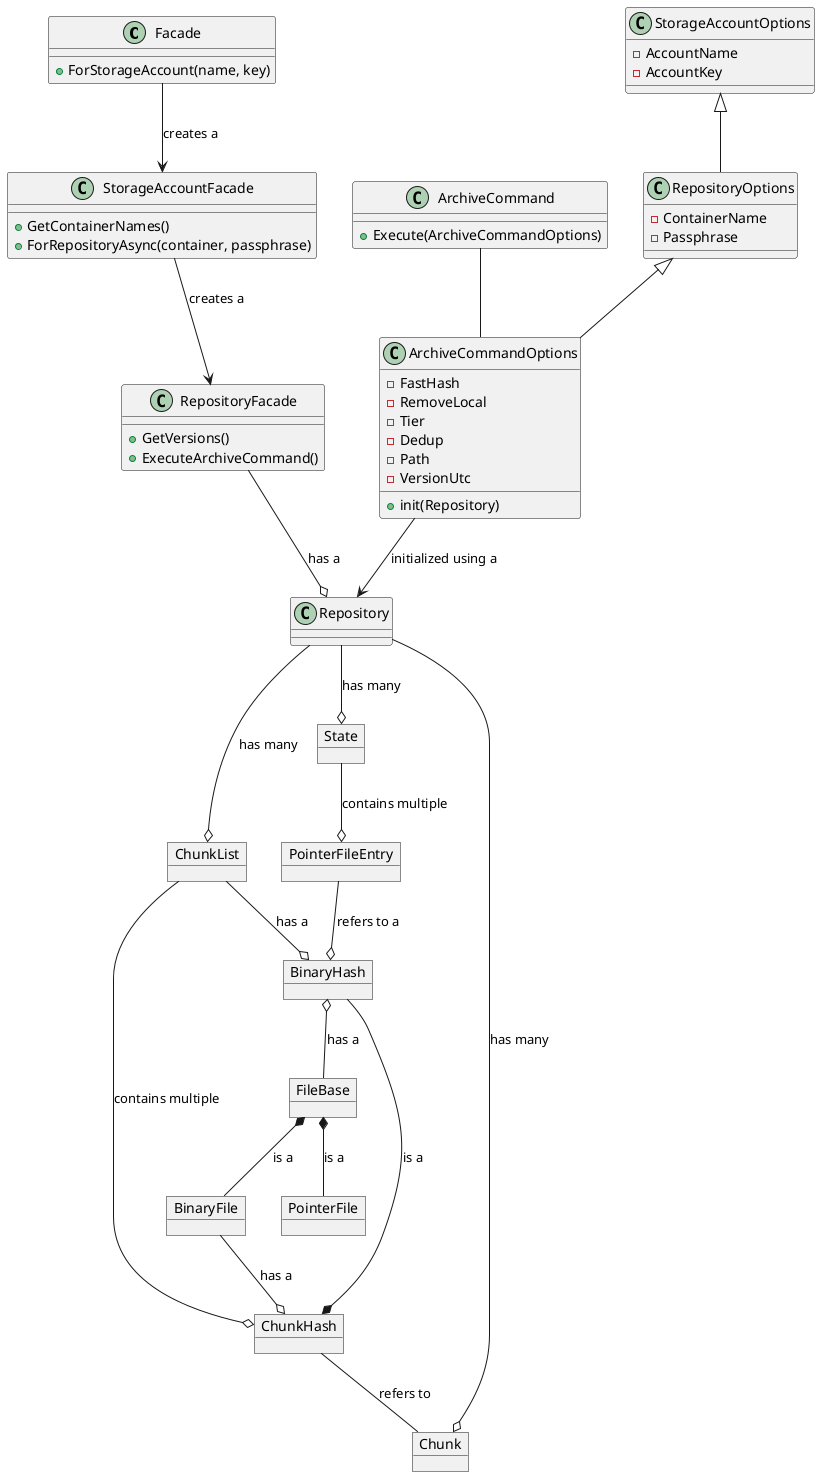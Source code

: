 @startuml

class Facade {
 + ForStorageAccount(name, key)
}

class StorageAccountFacade {
 + GetContainerNames()
 + ForRepositoryAsync(container, passphrase)
}

class RepositoryFacade {
 + GetVersions()
 + ExecuteArchiveCommand()
}

class Repository {

}

Facade --> StorageAccountFacade : "creates a"
StorageAccountFacade --> RepositoryFacade : "creates a"
RepositoryFacade --o Repository : "has a"

class StorageAccountOptions {
 - AccountName
 - AccountKey
}

class RepositoryOptions {
 - ContainerName
 - Passphrase
}

class ArchiveCommandOptions {
 - FastHash
 - RemoveLocal
 - Tier
 - Dedup
 - Path
 - VersionUtc
 + init(Repository)
}

RepositoryOptions -u-|> StorageAccountOptions
ArchiveCommandOptions -u-|> RepositoryOptions 
ArchiveCommandOptions --> Repository : "initialized using a"

class ArchiveCommand {
 + Execute(ArchiveCommandOptions)
}

ArchiveCommand -- ArchiveCommandOptions

object ChunkList
object Chunk
object State
object PointerFileEntry
object BinaryHash
object ChunkHash
object FileBase
object PointerFile
object BinaryFile

Repository --o ChunkList : "has many"
Repository --o Chunk : "has many"
Repository --o State : "has many"

ChunkList --o ChunkHash : "contains multiple"
ChunkHash -- Chunk : "refers to"

State --o PointerFileEntry : "contains multiple"

PointerFileEntry --o BinaryHash : "refers to a"

ChunkList --o BinaryHash : "has a"

PointerFile -u-* FileBase : "is a"
BinaryFile -u-* FileBase : "is a"

FileBase -u-o BinaryHash : "has a"

BinaryFile --o ChunkHash : "has a"

BinaryHash --* ChunkHash : "is a"


@enduml